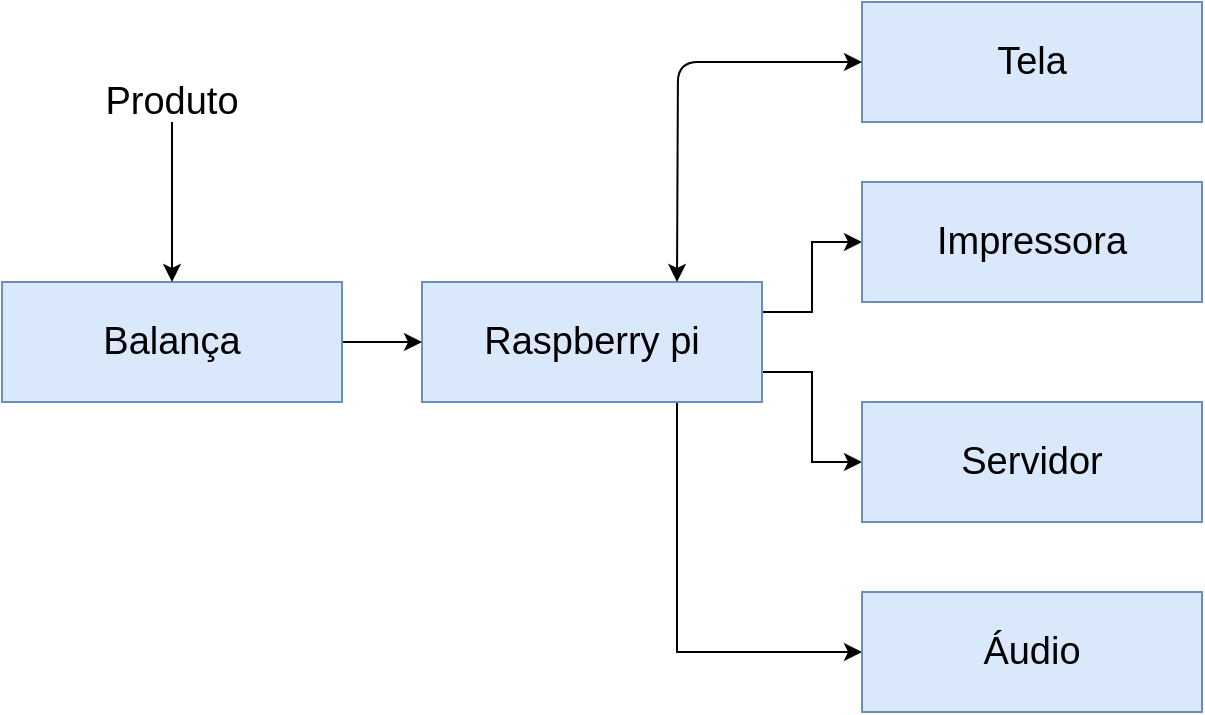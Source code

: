 <mxfile version="12.3.3" type="device" pages="1"><diagram id="ZLvWmOdkOg4CQ882GDvN" name="Page-1"><mxGraphModel dx="814" dy="449" grid="1" gridSize="10" guides="1" tooltips="1" connect="1" arrows="1" fold="1" page="1" pageScale="1" pageWidth="827" pageHeight="1169" math="0" shadow="0"><root><mxCell id="0"/><mxCell id="1" parent="0"/><mxCell id="TBxDeUEYryHxmnM9c8H9-13" style="edgeStyle=orthogonalEdgeStyle;rounded=0;orthogonalLoop=1;jettySize=auto;html=1;exitX=1;exitY=0.25;exitDx=0;exitDy=0;entryX=0;entryY=0.5;entryDx=0;entryDy=0;" parent="1" source="TBxDeUEYryHxmnM9c8H9-1" target="TBxDeUEYryHxmnM9c8H9-3" edge="1"><mxGeometry relative="1" as="geometry"/></mxCell><mxCell id="TBxDeUEYryHxmnM9c8H9-14" style="edgeStyle=orthogonalEdgeStyle;rounded=0;orthogonalLoop=1;jettySize=auto;html=1;exitX=1;exitY=0.75;exitDx=0;exitDy=0;entryX=0;entryY=0.5;entryDx=0;entryDy=0;" parent="1" source="TBxDeUEYryHxmnM9c8H9-1" target="TBxDeUEYryHxmnM9c8H9-4" edge="1"><mxGeometry relative="1" as="geometry"/></mxCell><mxCell id="TBxDeUEYryHxmnM9c8H9-15" style="edgeStyle=orthogonalEdgeStyle;rounded=0;orthogonalLoop=1;jettySize=auto;html=1;exitX=0.75;exitY=1;exitDx=0;exitDy=0;entryX=0;entryY=0.5;entryDx=0;entryDy=0;" parent="1" source="TBxDeUEYryHxmnM9c8H9-1" target="TBxDeUEYryHxmnM9c8H9-5" edge="1"><mxGeometry relative="1" as="geometry"/></mxCell><mxCell id="TBxDeUEYryHxmnM9c8H9-1" value="&lt;span&gt;&lt;font style=&quot;font-size: 19px&quot;&gt;Raspberry pi&lt;/font&gt;&lt;/span&gt;" style="rounded=0;whiteSpace=wrap;html=1;align=center;fillColor=#dae8fc;strokeColor=#6c8ebf;" parent="1" vertex="1"><mxGeometry x="350" y="260" width="170" height="60" as="geometry"/></mxCell><mxCell id="TBxDeUEYryHxmnM9c8H9-2" value="&lt;span&gt;&lt;font style=&quot;font-size: 19px&quot;&gt;Tela&lt;/font&gt;&lt;/span&gt;" style="rounded=0;whiteSpace=wrap;html=1;align=center;fillColor=#dae8fc;strokeColor=#6c8ebf;" parent="1" vertex="1"><mxGeometry x="570" y="120" width="170" height="60" as="geometry"/></mxCell><mxCell id="TBxDeUEYryHxmnM9c8H9-3" value="&lt;span&gt;&lt;font style=&quot;font-size: 19px&quot;&gt;Impressora&lt;/font&gt;&lt;/span&gt;" style="rounded=0;whiteSpace=wrap;html=1;align=center;fillColor=#dae8fc;strokeColor=#6c8ebf;" parent="1" vertex="1"><mxGeometry x="570" y="210" width="170" height="60" as="geometry"/></mxCell><mxCell id="TBxDeUEYryHxmnM9c8H9-4" value="&lt;span&gt;&lt;font style=&quot;font-size: 19px&quot;&gt;Servidor&lt;/font&gt;&lt;/span&gt;" style="rounded=0;whiteSpace=wrap;html=1;align=center;fillColor=#dae8fc;strokeColor=#6c8ebf;" parent="1" vertex="1"><mxGeometry x="570" y="320" width="170" height="60" as="geometry"/></mxCell><mxCell id="TBxDeUEYryHxmnM9c8H9-5" value="&lt;span style=&quot;font-size: 19px&quot;&gt;Áudio&lt;/span&gt;" style="rounded=0;whiteSpace=wrap;html=1;align=center;fillColor=#dae8fc;strokeColor=#6c8ebf;" parent="1" vertex="1"><mxGeometry x="570" y="415" width="170" height="60" as="geometry"/></mxCell><mxCell id="TBxDeUEYryHxmnM9c8H9-9" style="edgeStyle=orthogonalEdgeStyle;rounded=0;orthogonalLoop=1;jettySize=auto;html=1;entryX=0;entryY=0.5;entryDx=0;entryDy=0;" parent="1" source="TBxDeUEYryHxmnM9c8H9-7" target="TBxDeUEYryHxmnM9c8H9-1" edge="1"><mxGeometry relative="1" as="geometry"/></mxCell><mxCell id="TBxDeUEYryHxmnM9c8H9-7" value="&lt;span&gt;&lt;font style=&quot;font-size: 19px&quot;&gt;Balança&lt;/font&gt;&lt;/span&gt;" style="rounded=0;whiteSpace=wrap;html=1;align=center;fillColor=#dae8fc;strokeColor=#6c8ebf;" parent="1" vertex="1"><mxGeometry x="140" y="260" width="170" height="60" as="geometry"/></mxCell><mxCell id="TBxDeUEYryHxmnM9c8H9-17" style="edgeStyle=orthogonalEdgeStyle;rounded=0;orthogonalLoop=1;jettySize=auto;html=1;" parent="1" source="TBxDeUEYryHxmnM9c8H9-16" target="TBxDeUEYryHxmnM9c8H9-7" edge="1"><mxGeometry relative="1" as="geometry"/></mxCell><mxCell id="TBxDeUEYryHxmnM9c8H9-16" value="&lt;font style=&quot;font-size: 19px&quot;&gt;Produto&lt;/font&gt;" style="text;html=1;strokeColor=none;fillColor=none;align=center;verticalAlign=middle;whiteSpace=wrap;rounded=0;" parent="1" vertex="1"><mxGeometry x="205" y="160" width="40" height="20" as="geometry"/></mxCell><mxCell id="uI6npwIlcIDG4QVUXwhM-1" value="" style="endArrow=classic;startArrow=classic;html=1;entryX=0;entryY=0.5;entryDx=0;entryDy=0;exitX=0.75;exitY=0;exitDx=0;exitDy=0;" edge="1" parent="1" source="TBxDeUEYryHxmnM9c8H9-1" target="TBxDeUEYryHxmnM9c8H9-2"><mxGeometry width="50" height="50" relative="1" as="geometry"><mxPoint x="140" y="550" as="sourcePoint"/><mxPoint x="190" y="500" as="targetPoint"/><Array as="points"><mxPoint x="478" y="150"/></Array></mxGeometry></mxCell></root></mxGraphModel></diagram></mxfile>